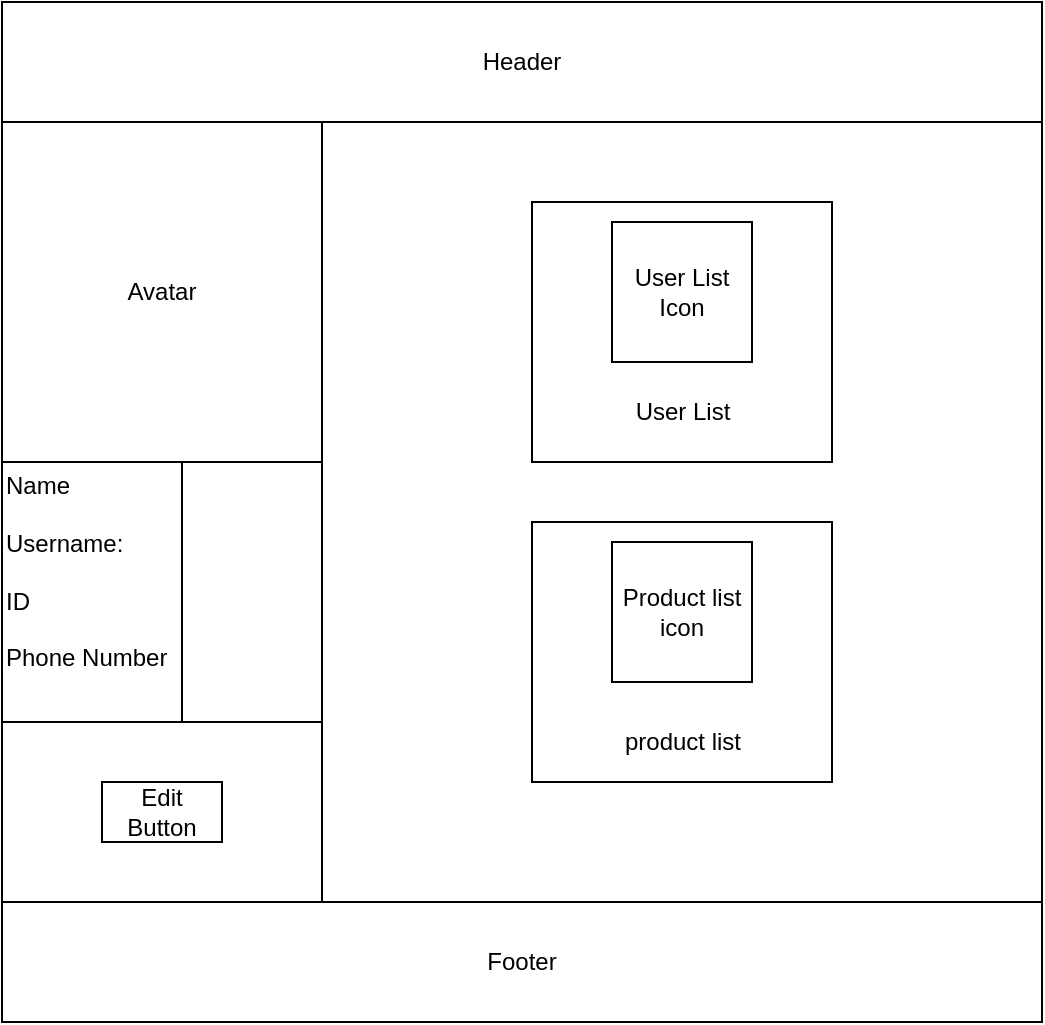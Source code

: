 <mxfile version="20.8.16" type="device"><diagram name="Page-1" id="gMAEwyJAIc58SzM6VIKk"><mxGraphModel dx="1036" dy="614" grid="1" gridSize="10" guides="1" tooltips="1" connect="1" arrows="1" fold="1" page="1" pageScale="1" pageWidth="850" pageHeight="1100" math="0" shadow="0"><root><mxCell id="0"/><mxCell id="1" parent="0"/><mxCell id="vZm4NTLGlS51dpx3UUCt-1" value="Header" style="rounded=0;whiteSpace=wrap;html=1;" vertex="1" parent="1"><mxGeometry x="200" y="80" width="520" height="60" as="geometry"/></mxCell><mxCell id="vZm4NTLGlS51dpx3UUCt-2" value="" style="rounded=0;whiteSpace=wrap;html=1;" vertex="1" parent="1"><mxGeometry x="200" y="140" width="520" height="390" as="geometry"/></mxCell><mxCell id="vZm4NTLGlS51dpx3UUCt-5" value="" style="rounded=0;whiteSpace=wrap;html=1;" vertex="1" parent="1"><mxGeometry x="360" y="140" width="360" height="390" as="geometry"/></mxCell><mxCell id="vZm4NTLGlS51dpx3UUCt-6" value="Avatar" style="rounded=0;whiteSpace=wrap;html=1;" vertex="1" parent="1"><mxGeometry x="200" y="140" width="160" height="170" as="geometry"/></mxCell><mxCell id="vZm4NTLGlS51dpx3UUCt-9" value="" style="rounded=0;whiteSpace=wrap;html=1;" vertex="1" parent="1"><mxGeometry x="200" y="310" width="160" height="130" as="geometry"/></mxCell><mxCell id="vZm4NTLGlS51dpx3UUCt-11" value="" style="rounded=0;whiteSpace=wrap;html=1;" vertex="1" parent="1"><mxGeometry x="200" y="310" width="90" height="130" as="geometry"/></mxCell><mxCell id="vZm4NTLGlS51dpx3UUCt-10" value="Name&lt;br&gt;&lt;br&gt;Username:&lt;br&gt;&lt;br&gt;ID&lt;br&gt;&lt;br&gt;Phone Number" style="text;html=1;align=left;verticalAlign=middle;resizable=0;points=[];autosize=1;strokeColor=none;fillColor=none;" vertex="1" parent="1"><mxGeometry x="200" y="310" width="100" height="110" as="geometry"/></mxCell><mxCell id="vZm4NTLGlS51dpx3UUCt-12" value="Edit Button" style="whiteSpace=wrap;html=1;" vertex="1" parent="1"><mxGeometry x="250" y="470" width="60" height="30" as="geometry"/></mxCell><mxCell id="vZm4NTLGlS51dpx3UUCt-13" value="Footer" style="rounded=0;whiteSpace=wrap;html=1;" vertex="1" parent="1"><mxGeometry x="200" y="530" width="520" height="60" as="geometry"/></mxCell><mxCell id="vZm4NTLGlS51dpx3UUCt-14" value="" style="rounded=0;whiteSpace=wrap;html=1;" vertex="1" parent="1"><mxGeometry x="465" y="180" width="150" height="130" as="geometry"/></mxCell><mxCell id="vZm4NTLGlS51dpx3UUCt-15" value="" style="rounded=0;whiteSpace=wrap;html=1;" vertex="1" parent="1"><mxGeometry x="465" y="340" width="150" height="130" as="geometry"/></mxCell><mxCell id="vZm4NTLGlS51dpx3UUCt-16" value="User List Icon" style="rounded=0;whiteSpace=wrap;html=1;" vertex="1" parent="1"><mxGeometry x="505" y="190" width="70" height="70" as="geometry"/></mxCell><mxCell id="vZm4NTLGlS51dpx3UUCt-17" value="User List" style="text;html=1;align=center;verticalAlign=middle;resizable=0;points=[];autosize=1;strokeColor=none;fillColor=none;" vertex="1" parent="1"><mxGeometry x="505" y="270" width="70" height="30" as="geometry"/></mxCell><mxCell id="vZm4NTLGlS51dpx3UUCt-18" value="Product list icon" style="rounded=0;whiteSpace=wrap;html=1;" vertex="1" parent="1"><mxGeometry x="505" y="350" width="70" height="70" as="geometry"/></mxCell><mxCell id="vZm4NTLGlS51dpx3UUCt-19" value="product list" style="text;html=1;align=center;verticalAlign=middle;resizable=0;points=[];autosize=1;strokeColor=none;fillColor=none;" vertex="1" parent="1"><mxGeometry x="500" y="435" width="80" height="30" as="geometry"/></mxCell></root></mxGraphModel></diagram></mxfile>